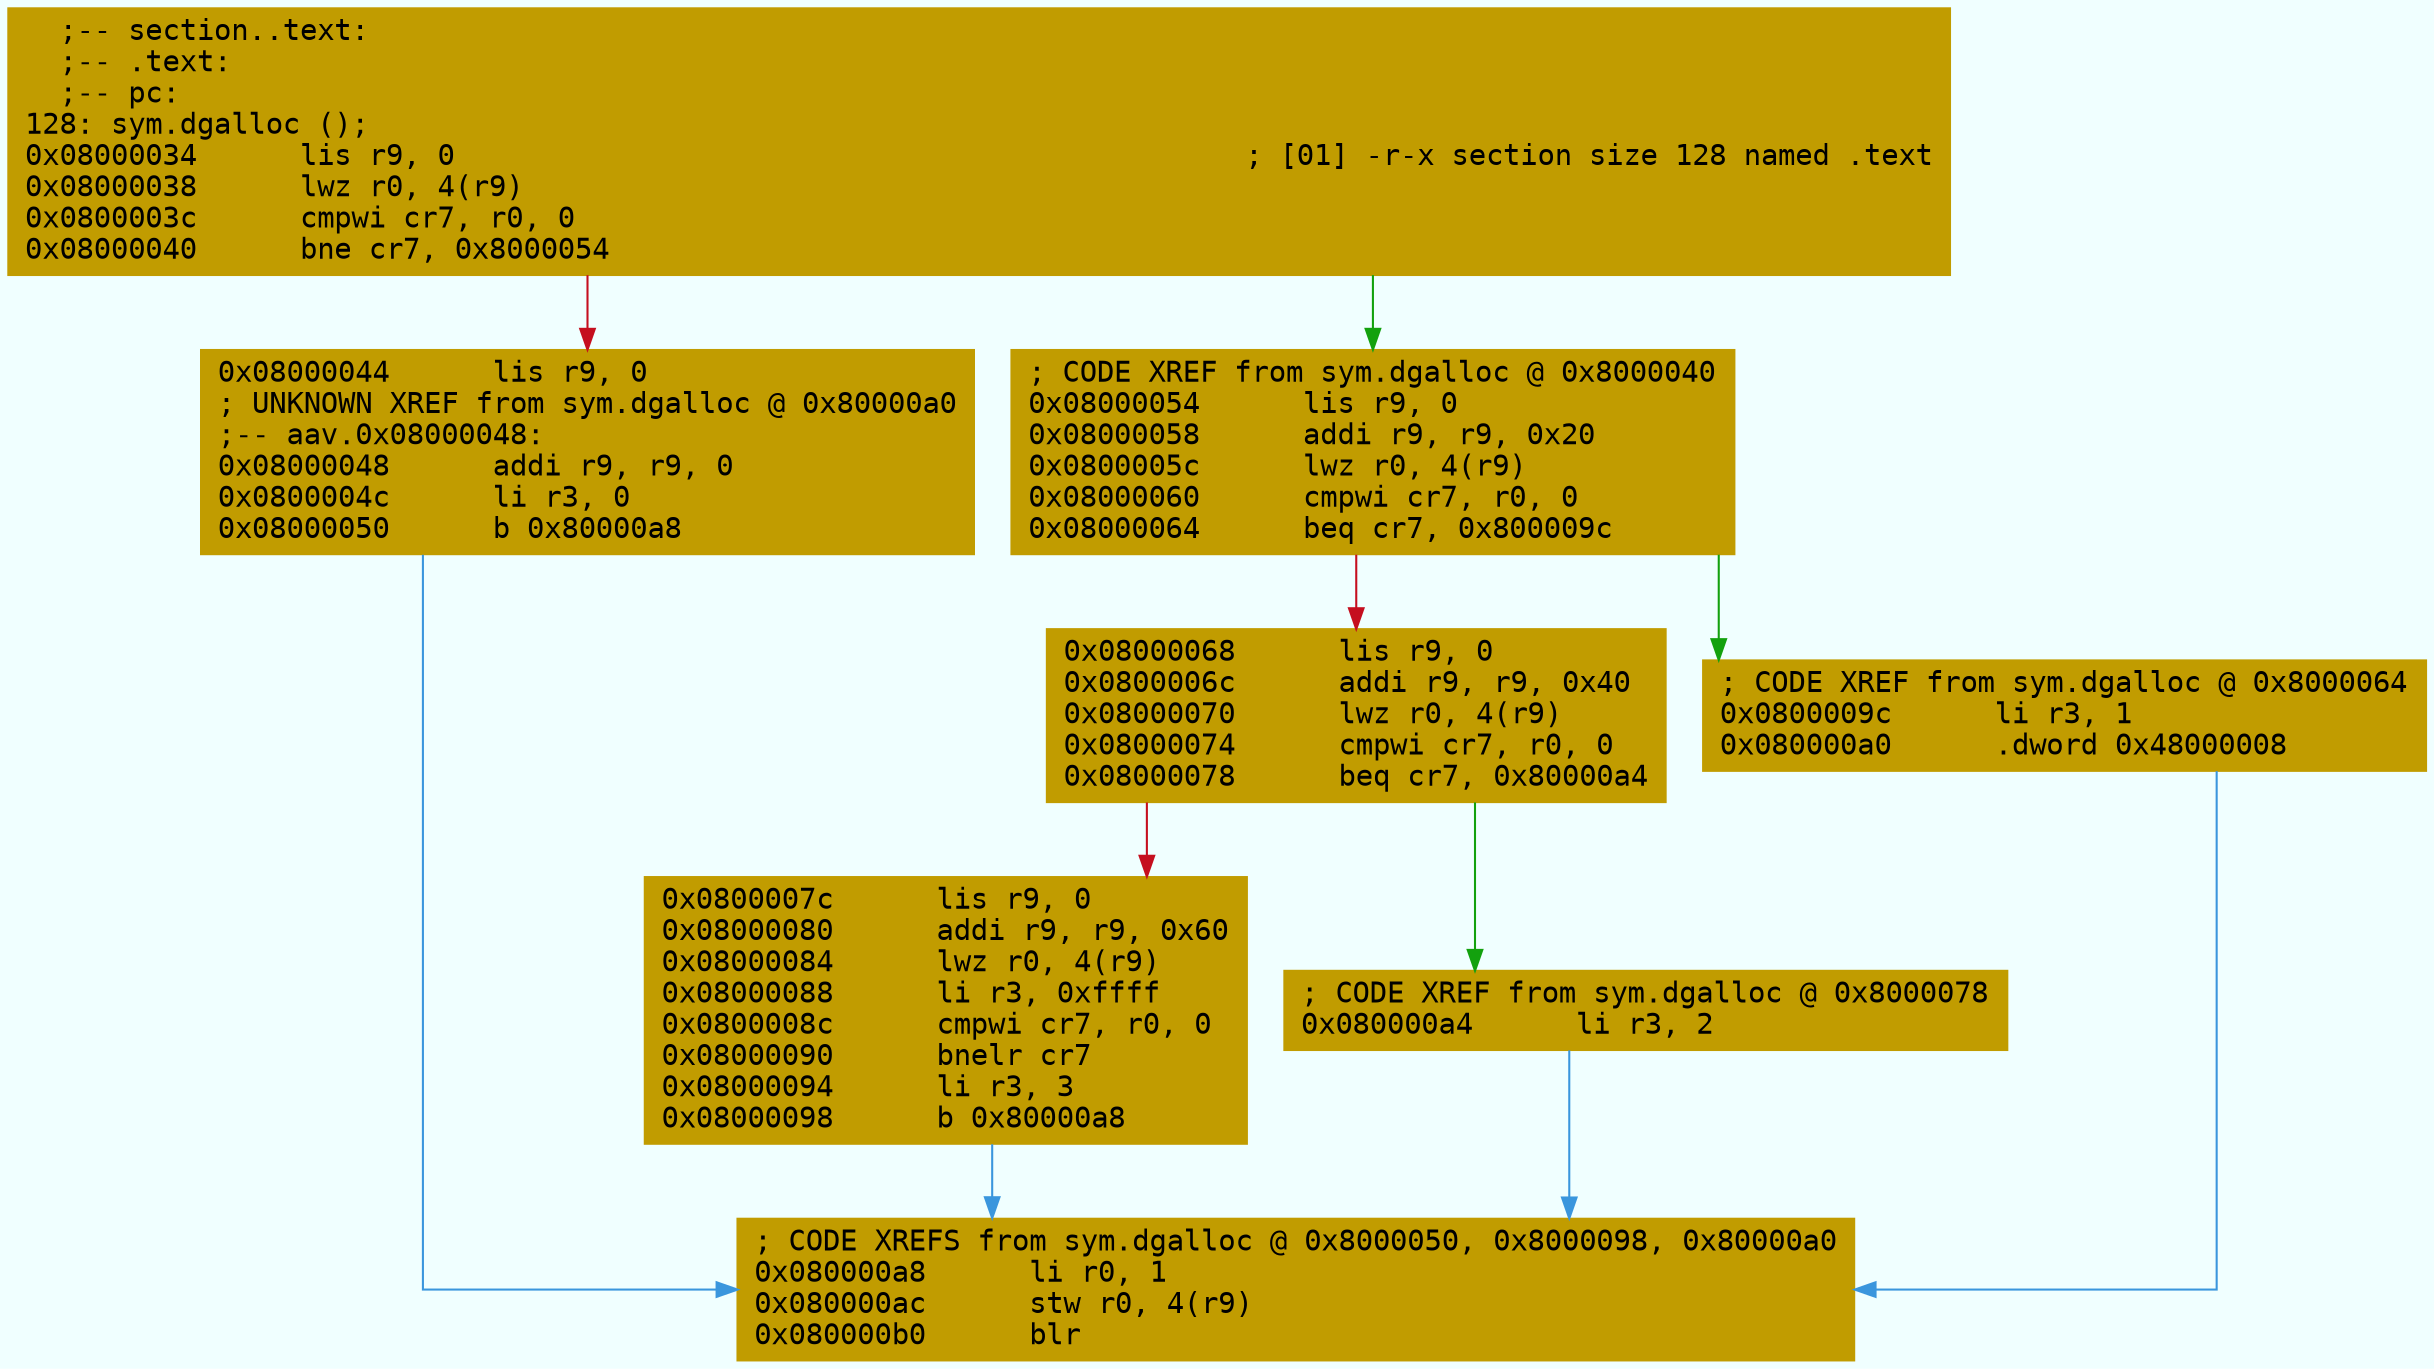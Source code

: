 digraph code {
	graph [bgcolor=azure fontsize=8 fontname="Courier" splines="ortho"];
	node [fillcolor=gray style=filled shape=box];
	edge [arrowhead="normal"];
	"0x08000034" [URL="sym.dgalloc/0x08000034", fillcolor="#c19c00",color="#c19c00", fontname="Courier",label="  ;-- section..text:\l  ;-- .text:\l  ;-- pc:\l128: sym.dgalloc ();\l0x08000034      lis r9, 0                                              ; [01] -r-x section size 128 named .text\l0x08000038      lwz r0, 4(r9)\l0x0800003c      cmpwi cr7, r0, 0\l0x08000040      bne cr7, 0x8000054\l"]
	"0x08000044" [URL="sym.dgalloc/0x08000044", fillcolor="#c19c00",color="#c19c00", fontname="Courier",label="0x08000044      lis r9, 0\l; UNKNOWN XREF from sym.dgalloc @ 0x80000a0\l;-- aav.0x08000048:\l0x08000048      addi r9, r9, 0\l0x0800004c      li r3, 0\l0x08000050      b 0x80000a8\l"]
	"0x08000054" [URL="sym.dgalloc/0x08000054", fillcolor="#c19c00",color="#c19c00", fontname="Courier",label="; CODE XREF from sym.dgalloc @ 0x8000040\l0x08000054      lis r9, 0\l0x08000058      addi r9, r9, 0x20\l0x0800005c      lwz r0, 4(r9)\l0x08000060      cmpwi cr7, r0, 0\l0x08000064      beq cr7, 0x800009c\l"]
	"0x08000068" [URL="sym.dgalloc/0x08000068", fillcolor="#c19c00",color="#c19c00", fontname="Courier",label="0x08000068      lis r9, 0\l0x0800006c      addi r9, r9, 0x40\l0x08000070      lwz r0, 4(r9)\l0x08000074      cmpwi cr7, r0, 0\l0x08000078      beq cr7, 0x80000a4\l"]
	"0x0800007c" [URL="sym.dgalloc/0x0800007c", fillcolor="#c19c00",color="#c19c00", fontname="Courier",label="0x0800007c      lis r9, 0\l0x08000080      addi r9, r9, 0x60\l0x08000084      lwz r0, 4(r9)\l0x08000088      li r3, 0xffff\l0x0800008c      cmpwi cr7, r0, 0\l0x08000090      bnelr cr7\l0x08000094      li r3, 3\l0x08000098      b 0x80000a8\l"]
	"0x0800009c" [URL="sym.dgalloc/0x0800009c", fillcolor="#c19c00",color="#c19c00", fontname="Courier",label="; CODE XREF from sym.dgalloc @ 0x8000064\l0x0800009c      li r3, 1\l0x080000a0      .dword 0x48000008\l"]
	"0x080000a4" [URL="sym.dgalloc/0x080000a4", fillcolor="#c19c00",color="#c19c00", fontname="Courier",label="; CODE XREF from sym.dgalloc @ 0x8000078\l0x080000a4      li r3, 2\l"]
	"0x080000a8" [URL="sym.dgalloc/0x080000a8", fillcolor="#c19c00",color="#c19c00", fontname="Courier",label="; CODE XREFS from sym.dgalloc @ 0x8000050, 0x8000098, 0x80000a0\l0x080000a8      li r0, 1\l0x080000ac      stw r0, 4(r9)\l0x080000b0      blr\l"]
        "0x08000034" -> "0x08000054" [color="#13a10e"];
        "0x08000034" -> "0x08000044" [color="#c50f1f"];
        "0x08000044" -> "0x080000a8" [color="#3a96dd"];
        "0x08000054" -> "0x0800009c" [color="#13a10e"];
        "0x08000054" -> "0x08000068" [color="#c50f1f"];
        "0x08000068" -> "0x080000a4" [color="#13a10e"];
        "0x08000068" -> "0x0800007c" [color="#c50f1f"];
        "0x0800007c" -> "0x080000a8" [color="#3a96dd"];
        "0x0800009c" -> "0x080000a8" [color="#3a96dd"];
        "0x080000a4" -> "0x080000a8" [color="#3a96dd"];
}
